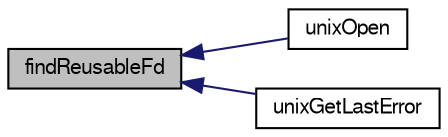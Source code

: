 digraph "findReusableFd"
{
  edge [fontname="FreeSans",fontsize="10",labelfontname="FreeSans",labelfontsize="10"];
  node [fontname="FreeSans",fontsize="10",shape=record];
  rankdir="LR";
  Node111930 [label="findReusableFd",height=0.2,width=0.4,color="black", fillcolor="grey75", style="filled", fontcolor="black"];
  Node111930 -> Node111931 [dir="back",color="midnightblue",fontsize="10",style="solid",fontname="FreeSans"];
  Node111931 [label="unixOpen",height=0.2,width=0.4,color="black", fillcolor="white", style="filled",URL="$sqlite3_8c.html#a8ed5efc47b6e14f7805cd1bb9b215775"];
  Node111930 -> Node111932 [dir="back",color="midnightblue",fontsize="10",style="solid",fontname="FreeSans"];
  Node111932 [label="unixGetLastError",height=0.2,width=0.4,color="black", fillcolor="white", style="filled",URL="$sqlite3_8c.html#aed1e42f49d74b419c3c85b559dd61240"];
}
